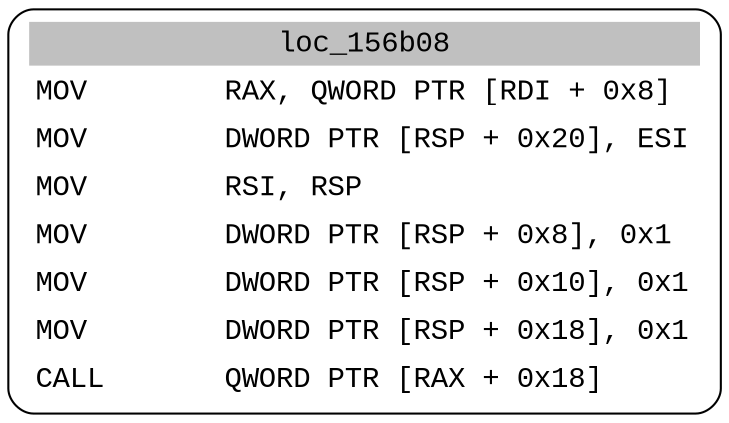 digraph asm_graph {
1941 [
shape="Mrecord" fontname="Courier New"label =<<table border="0" cellborder="0" cellpadding="3"><tr><td align="center" colspan="2" bgcolor="grey">loc_156b08</td></tr><tr><td align="left">MOV        RAX, QWORD PTR [RDI + 0x8]</td></tr><tr><td align="left">MOV        DWORD PTR [RSP + 0x20], ESI</td></tr><tr><td align="left">MOV        RSI, RSP</td></tr><tr><td align="left">MOV        DWORD PTR [RSP + 0x8], 0x1</td></tr><tr><td align="left">MOV        DWORD PTR [RSP + 0x10], 0x1</td></tr><tr><td align="left">MOV        DWORD PTR [RSP + 0x18], 0x1</td></tr><tr><td align="left">CALL       QWORD PTR [RAX + 0x18]</td></tr></table>> ];
}